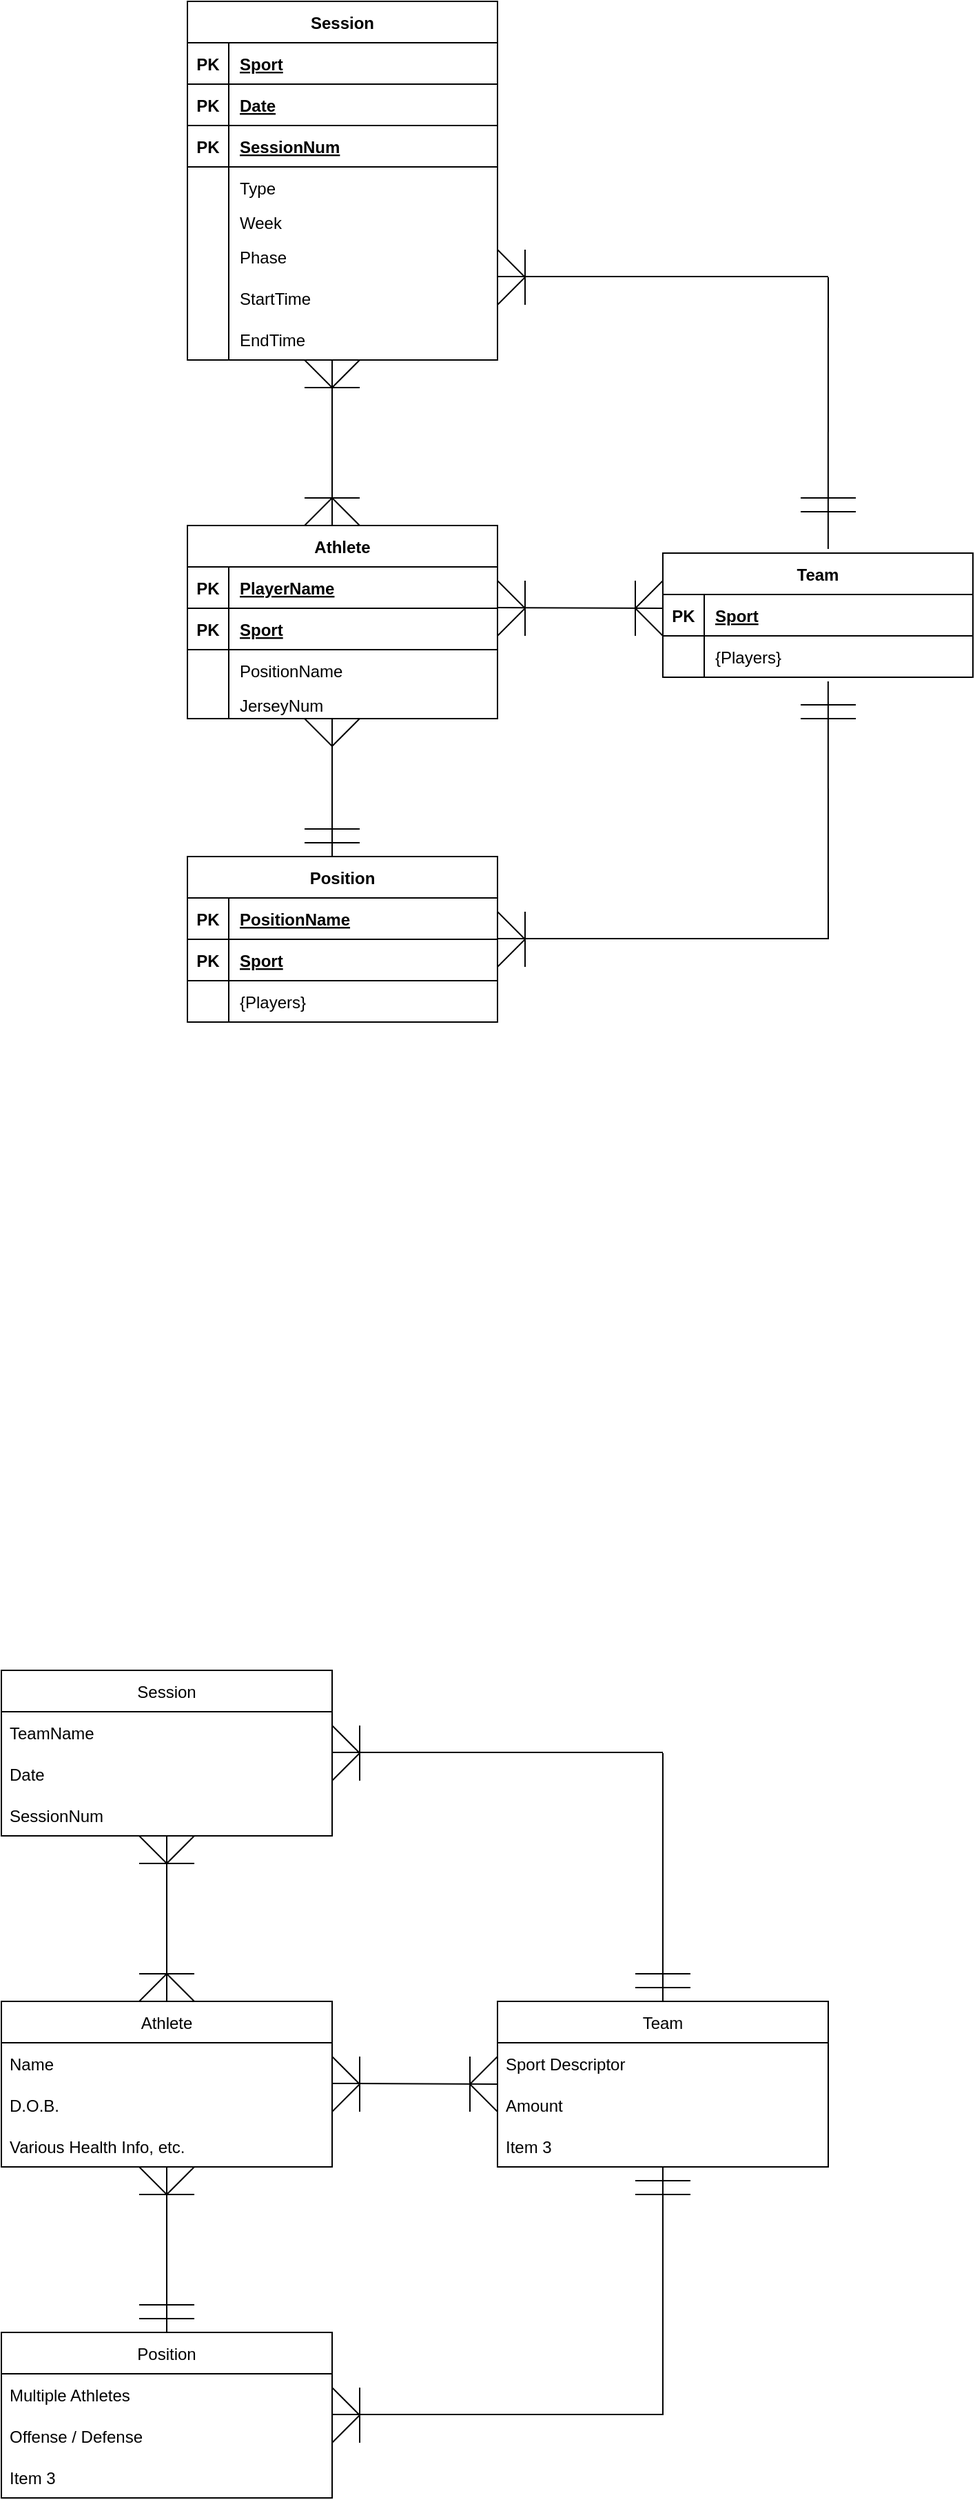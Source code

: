 <mxfile version="16.6.4" type="github">
  <diagram id="2G_ZlVTZFqsC-MPtRgQs" name="Page-1">
    <mxGraphModel dx="1426" dy="789" grid="1" gridSize="10" guides="1" tooltips="1" connect="1" arrows="1" fold="1" page="1" pageScale="1" pageWidth="1200" pageHeight="1920" math="0" shadow="0">
      <root>
        <mxCell id="0" />
        <mxCell id="1" parent="0" />
        <mxCell id="9C-KLF4G5MgkLwrqVfN--19" value="" style="endArrow=none;html=1;rounded=0;exitX=0.5;exitY=0;exitDx=0;exitDy=0;" parent="1" edge="1">
          <mxGeometry width="50" height="50" relative="1" as="geometry">
            <mxPoint x="540" y="700" as="sourcePoint" />
            <mxPoint x="540" y="600" as="targetPoint" />
          </mxGeometry>
        </mxCell>
        <mxCell id="9C-KLF4G5MgkLwrqVfN--20" value="" style="endArrow=none;html=1;rounded=0;exitX=0.5;exitY=0;exitDx=0;exitDy=0;" parent="1" edge="1">
          <mxGeometry width="50" height="50" relative="1" as="geometry">
            <mxPoint x="540" y="460" as="sourcePoint" />
            <mxPoint x="540" y="340" as="targetPoint" />
          </mxGeometry>
        </mxCell>
        <mxCell id="9C-KLF4G5MgkLwrqVfN--21" value="" style="endArrow=none;html=1;rounded=0;" parent="1" edge="1">
          <mxGeometry width="50" height="50" relative="1" as="geometry">
            <mxPoint x="540" y="360" as="sourcePoint" />
            <mxPoint x="520" y="340" as="targetPoint" />
          </mxGeometry>
        </mxCell>
        <mxCell id="9C-KLF4G5MgkLwrqVfN--23" value="" style="endArrow=none;html=1;rounded=0;" parent="1" edge="1">
          <mxGeometry width="50" height="50" relative="1" as="geometry">
            <mxPoint x="540" y="360" as="sourcePoint" />
            <mxPoint x="560" y="340" as="targetPoint" />
          </mxGeometry>
        </mxCell>
        <mxCell id="9C-KLF4G5MgkLwrqVfN--24" value="" style="endArrow=none;html=1;rounded=0;" parent="1" edge="1">
          <mxGeometry width="50" height="50" relative="1" as="geometry">
            <mxPoint x="520" y="360" as="sourcePoint" />
            <mxPoint x="560" y="360" as="targetPoint" />
          </mxGeometry>
        </mxCell>
        <mxCell id="9C-KLF4G5MgkLwrqVfN--25" value="" style="endArrow=none;html=1;rounded=0;" parent="1" edge="1">
          <mxGeometry width="50" height="50" relative="1" as="geometry">
            <mxPoint x="560" y="460" as="sourcePoint" />
            <mxPoint x="540" y="440" as="targetPoint" />
          </mxGeometry>
        </mxCell>
        <mxCell id="9C-KLF4G5MgkLwrqVfN--26" value="" style="endArrow=none;html=1;rounded=0;" parent="1" edge="1">
          <mxGeometry width="50" height="50" relative="1" as="geometry">
            <mxPoint x="520" y="460" as="sourcePoint" />
            <mxPoint x="540" y="440" as="targetPoint" />
          </mxGeometry>
        </mxCell>
        <mxCell id="9C-KLF4G5MgkLwrqVfN--28" value="" style="endArrow=none;html=1;rounded=0;" parent="1" edge="1">
          <mxGeometry width="50" height="50" relative="1" as="geometry">
            <mxPoint x="520" y="440" as="sourcePoint" />
            <mxPoint x="560" y="440" as="targetPoint" />
          </mxGeometry>
        </mxCell>
        <mxCell id="9C-KLF4G5MgkLwrqVfN--30" value="" style="endArrow=none;html=1;rounded=0;" parent="1" edge="1">
          <mxGeometry width="50" height="50" relative="1" as="geometry">
            <mxPoint x="540" y="620" as="sourcePoint" />
            <mxPoint x="520" y="600" as="targetPoint" />
          </mxGeometry>
        </mxCell>
        <mxCell id="9C-KLF4G5MgkLwrqVfN--31" value="" style="endArrow=none;html=1;rounded=0;" parent="1" edge="1">
          <mxGeometry width="50" height="50" relative="1" as="geometry">
            <mxPoint x="540" y="620" as="sourcePoint" />
            <mxPoint x="560" y="600" as="targetPoint" />
          </mxGeometry>
        </mxCell>
        <mxCell id="9C-KLF4G5MgkLwrqVfN--32" value="" style="endArrow=none;html=1;rounded=0;" parent="1" edge="1">
          <mxGeometry width="50" height="50" relative="1" as="geometry">
            <mxPoint x="520" y="600" as="sourcePoint" />
            <mxPoint x="560" y="600" as="targetPoint" />
          </mxGeometry>
        </mxCell>
        <mxCell id="9C-KLF4G5MgkLwrqVfN--33" value="" style="endArrow=none;html=1;rounded=0;" parent="1" edge="1">
          <mxGeometry width="50" height="50" relative="1" as="geometry">
            <mxPoint x="520" y="690" as="sourcePoint" />
            <mxPoint x="560" y="690" as="targetPoint" />
          </mxGeometry>
        </mxCell>
        <mxCell id="9C-KLF4G5MgkLwrqVfN--35" value="" style="endArrow=none;html=1;rounded=0;" parent="1" edge="1">
          <mxGeometry width="50" height="50" relative="1" as="geometry">
            <mxPoint x="520" y="680" as="sourcePoint" />
            <mxPoint x="560" y="680" as="targetPoint" />
          </mxGeometry>
        </mxCell>
        <mxCell id="9C-KLF4G5MgkLwrqVfN--36" value="" style="endArrow=none;html=1;rounded=0;" parent="1" edge="1">
          <mxGeometry width="50" height="50" relative="1" as="geometry">
            <mxPoint x="660" y="279.5" as="sourcePoint" />
            <mxPoint x="900" y="279.5" as="targetPoint" />
          </mxGeometry>
        </mxCell>
        <mxCell id="9C-KLF4G5MgkLwrqVfN--37" value="" style="endArrow=none;html=1;rounded=0;exitX=0.533;exitY=-0.033;exitDx=0;exitDy=0;exitPerimeter=0;" parent="1" source="BpTQHDMTqFceXVQkc46o-156" edge="1">
          <mxGeometry width="50" height="50" relative="1" as="geometry">
            <mxPoint x="900" y="460" as="sourcePoint" />
            <mxPoint x="900" y="280" as="targetPoint" />
          </mxGeometry>
        </mxCell>
        <mxCell id="9C-KLF4G5MgkLwrqVfN--38" value="" style="endArrow=none;html=1;rounded=0;" parent="1" edge="1">
          <mxGeometry width="50" height="50" relative="1" as="geometry">
            <mxPoint x="660" y="759.5" as="sourcePoint" />
            <mxPoint x="900" y="759.5" as="targetPoint" />
          </mxGeometry>
        </mxCell>
        <mxCell id="9C-KLF4G5MgkLwrqVfN--39" value="" style="endArrow=none;html=1;rounded=0;exitX=0.5;exitY=0;exitDx=0;exitDy=0;entryX=0.533;entryY=1.1;entryDx=0;entryDy=0;entryPerimeter=0;" parent="1" edge="1" target="BpTQHDMTqFceXVQkc46o-163">
          <mxGeometry width="50" height="50" relative="1" as="geometry">
            <mxPoint x="900" y="760" as="sourcePoint" />
            <mxPoint x="900" y="580" as="targetPoint" />
          </mxGeometry>
        </mxCell>
        <mxCell id="9C-KLF4G5MgkLwrqVfN--41" value="" style="endArrow=none;html=1;rounded=0;" parent="1" edge="1">
          <mxGeometry width="50" height="50" relative="1" as="geometry">
            <mxPoint x="660" y="300" as="sourcePoint" />
            <mxPoint x="680" y="280" as="targetPoint" />
          </mxGeometry>
        </mxCell>
        <mxCell id="9C-KLF4G5MgkLwrqVfN--42" value="" style="endArrow=none;html=1;rounded=0;" parent="1" edge="1">
          <mxGeometry width="50" height="50" relative="1" as="geometry">
            <mxPoint x="660" y="780" as="sourcePoint" />
            <mxPoint x="680" y="760" as="targetPoint" />
          </mxGeometry>
        </mxCell>
        <mxCell id="9C-KLF4G5MgkLwrqVfN--43" value="" style="endArrow=none;html=1;rounded=0;" parent="1" edge="1">
          <mxGeometry width="50" height="50" relative="1" as="geometry">
            <mxPoint x="680" y="280" as="sourcePoint" />
            <mxPoint x="660" y="260" as="targetPoint" />
          </mxGeometry>
        </mxCell>
        <mxCell id="9C-KLF4G5MgkLwrqVfN--44" value="" style="endArrow=none;html=1;rounded=0;" parent="1" edge="1">
          <mxGeometry width="50" height="50" relative="1" as="geometry">
            <mxPoint x="680" y="760" as="sourcePoint" />
            <mxPoint x="660" y="740" as="targetPoint" />
          </mxGeometry>
        </mxCell>
        <mxCell id="9C-KLF4G5MgkLwrqVfN--45" value="" style="endArrow=none;html=1;rounded=0;" parent="1" edge="1">
          <mxGeometry width="50" height="50" relative="1" as="geometry">
            <mxPoint x="680" y="260" as="sourcePoint" />
            <mxPoint x="680" y="300" as="targetPoint" />
          </mxGeometry>
        </mxCell>
        <mxCell id="9C-KLF4G5MgkLwrqVfN--46" value="" style="endArrow=none;html=1;rounded=0;" parent="1" edge="1">
          <mxGeometry width="50" height="50" relative="1" as="geometry">
            <mxPoint x="680" y="740" as="sourcePoint" />
            <mxPoint x="680" y="780" as="targetPoint" />
          </mxGeometry>
        </mxCell>
        <mxCell id="9C-KLF4G5MgkLwrqVfN--47" value="" style="endArrow=none;html=1;rounded=0;" parent="1" edge="1">
          <mxGeometry width="50" height="50" relative="1" as="geometry">
            <mxPoint x="880" y="590" as="sourcePoint" />
            <mxPoint x="920" y="590" as="targetPoint" />
          </mxGeometry>
        </mxCell>
        <mxCell id="9C-KLF4G5MgkLwrqVfN--48" value="" style="endArrow=none;html=1;rounded=0;" parent="1" edge="1">
          <mxGeometry width="50" height="50" relative="1" as="geometry">
            <mxPoint x="880" y="600" as="sourcePoint" />
            <mxPoint x="920" y="600" as="targetPoint" />
          </mxGeometry>
        </mxCell>
        <mxCell id="9C-KLF4G5MgkLwrqVfN--49" value="" style="endArrow=none;html=1;rounded=0;" parent="1" edge="1">
          <mxGeometry width="50" height="50" relative="1" as="geometry">
            <mxPoint x="880" y="450" as="sourcePoint" />
            <mxPoint x="920" y="450" as="targetPoint" />
          </mxGeometry>
        </mxCell>
        <mxCell id="9C-KLF4G5MgkLwrqVfN--50" value="" style="endArrow=none;html=1;rounded=0;" parent="1" edge="1">
          <mxGeometry width="50" height="50" relative="1" as="geometry">
            <mxPoint x="880" y="440" as="sourcePoint" />
            <mxPoint x="920" y="440" as="targetPoint" />
          </mxGeometry>
        </mxCell>
        <mxCell id="9C-KLF4G5MgkLwrqVfN--52" value="" style="endArrow=none;html=1;rounded=0;" parent="1" edge="1">
          <mxGeometry width="50" height="50" relative="1" as="geometry">
            <mxPoint x="660" y="519.5" as="sourcePoint" />
            <mxPoint x="780" y="520" as="targetPoint" />
          </mxGeometry>
        </mxCell>
        <mxCell id="9C-KLF4G5MgkLwrqVfN--53" value="" style="endArrow=none;html=1;rounded=0;" parent="1" edge="1">
          <mxGeometry width="50" height="50" relative="1" as="geometry">
            <mxPoint x="680" y="520" as="sourcePoint" />
            <mxPoint x="660" y="500" as="targetPoint" />
          </mxGeometry>
        </mxCell>
        <mxCell id="9C-KLF4G5MgkLwrqVfN--54" value="" style="endArrow=none;html=1;rounded=0;" parent="1" edge="1">
          <mxGeometry width="50" height="50" relative="1" as="geometry">
            <mxPoint x="660" y="540" as="sourcePoint" />
            <mxPoint x="680" y="520" as="targetPoint" />
          </mxGeometry>
        </mxCell>
        <mxCell id="9C-KLF4G5MgkLwrqVfN--55" value="" style="endArrow=none;html=1;rounded=0;" parent="1" edge="1">
          <mxGeometry width="50" height="50" relative="1" as="geometry">
            <mxPoint x="680" y="500" as="sourcePoint" />
            <mxPoint x="680" y="540" as="targetPoint" />
          </mxGeometry>
        </mxCell>
        <mxCell id="9C-KLF4G5MgkLwrqVfN--56" value="" style="endArrow=none;html=1;rounded=0;" parent="1" edge="1">
          <mxGeometry width="50" height="50" relative="1" as="geometry">
            <mxPoint x="760" y="500" as="sourcePoint" />
            <mxPoint x="760" y="540" as="targetPoint" />
          </mxGeometry>
        </mxCell>
        <mxCell id="9C-KLF4G5MgkLwrqVfN--57" value="" style="endArrow=none;html=1;rounded=0;" parent="1" edge="1">
          <mxGeometry width="50" height="50" relative="1" as="geometry">
            <mxPoint x="760" y="520" as="sourcePoint" />
            <mxPoint x="780" y="500" as="targetPoint" />
          </mxGeometry>
        </mxCell>
        <mxCell id="9C-KLF4G5MgkLwrqVfN--58" value="" style="endArrow=none;html=1;rounded=0;" parent="1" edge="1">
          <mxGeometry width="50" height="50" relative="1" as="geometry">
            <mxPoint x="780" y="540" as="sourcePoint" />
            <mxPoint x="760" y="520" as="targetPoint" />
          </mxGeometry>
        </mxCell>
        <mxCell id="BpTQHDMTqFceXVQkc46o-43" value="Session" style="shape=table;startSize=30;container=1;collapsible=1;childLayout=tableLayout;fixedRows=1;rowLines=0;fontStyle=1;align=center;resizeLast=1;" vertex="1" parent="1">
          <mxGeometry x="435" y="80" width="225" height="260" as="geometry" />
        </mxCell>
        <mxCell id="BpTQHDMTqFceXVQkc46o-44" value="" style="shape=tableRow;horizontal=0;startSize=0;swimlaneHead=0;swimlaneBody=0;fillColor=none;collapsible=0;dropTarget=0;points=[[0,0.5],[1,0.5]];portConstraint=eastwest;top=0;left=0;right=0;bottom=1;" vertex="1" parent="BpTQHDMTqFceXVQkc46o-43">
          <mxGeometry y="30" width="225" height="30" as="geometry" />
        </mxCell>
        <mxCell id="BpTQHDMTqFceXVQkc46o-45" value="PK" style="shape=partialRectangle;connectable=0;fillColor=none;top=0;left=0;bottom=0;right=0;fontStyle=1;overflow=hidden;" vertex="1" parent="BpTQHDMTqFceXVQkc46o-44">
          <mxGeometry width="30" height="30" as="geometry">
            <mxRectangle width="30" height="30" as="alternateBounds" />
          </mxGeometry>
        </mxCell>
        <mxCell id="BpTQHDMTqFceXVQkc46o-46" value="Sport" style="shape=partialRectangle;connectable=0;fillColor=none;top=0;left=0;bottom=0;right=0;align=left;spacingLeft=6;fontStyle=5;overflow=hidden;" vertex="1" parent="BpTQHDMTqFceXVQkc46o-44">
          <mxGeometry x="30" width="195" height="30" as="geometry">
            <mxRectangle width="195" height="30" as="alternateBounds" />
          </mxGeometry>
        </mxCell>
        <mxCell id="BpTQHDMTqFceXVQkc46o-56" value="" style="shape=tableRow;horizontal=0;startSize=0;swimlaneHead=0;swimlaneBody=0;fillColor=none;collapsible=0;dropTarget=0;points=[[0,0.5],[1,0.5]];portConstraint=eastwest;top=0;left=0;right=0;bottom=1;" vertex="1" parent="BpTQHDMTqFceXVQkc46o-43">
          <mxGeometry y="60" width="225" height="30" as="geometry" />
        </mxCell>
        <mxCell id="BpTQHDMTqFceXVQkc46o-57" value="PK" style="shape=partialRectangle;connectable=0;fillColor=none;top=0;left=0;bottom=0;right=0;fontStyle=1;overflow=hidden;" vertex="1" parent="BpTQHDMTqFceXVQkc46o-56">
          <mxGeometry width="30" height="30" as="geometry">
            <mxRectangle width="30" height="30" as="alternateBounds" />
          </mxGeometry>
        </mxCell>
        <mxCell id="BpTQHDMTqFceXVQkc46o-58" value="Date" style="shape=partialRectangle;connectable=0;fillColor=none;top=0;left=0;bottom=0;right=0;align=left;spacingLeft=6;fontStyle=5;overflow=hidden;" vertex="1" parent="BpTQHDMTqFceXVQkc46o-56">
          <mxGeometry x="30" width="195" height="30" as="geometry">
            <mxRectangle width="195" height="30" as="alternateBounds" />
          </mxGeometry>
        </mxCell>
        <mxCell id="BpTQHDMTqFceXVQkc46o-59" value="" style="shape=tableRow;horizontal=0;startSize=0;swimlaneHead=0;swimlaneBody=0;fillColor=none;collapsible=0;dropTarget=0;points=[[0,0.5],[1,0.5]];portConstraint=eastwest;top=0;left=0;right=0;bottom=1;" vertex="1" parent="BpTQHDMTqFceXVQkc46o-43">
          <mxGeometry y="90" width="225" height="30" as="geometry" />
        </mxCell>
        <mxCell id="BpTQHDMTqFceXVQkc46o-60" value="PK" style="shape=partialRectangle;connectable=0;fillColor=none;top=0;left=0;bottom=0;right=0;fontStyle=1;overflow=hidden;" vertex="1" parent="BpTQHDMTqFceXVQkc46o-59">
          <mxGeometry width="30" height="30" as="geometry">
            <mxRectangle width="30" height="30" as="alternateBounds" />
          </mxGeometry>
        </mxCell>
        <mxCell id="BpTQHDMTqFceXVQkc46o-61" value="SessionNum" style="shape=partialRectangle;connectable=0;fillColor=none;top=0;left=0;bottom=0;right=0;align=left;spacingLeft=6;fontStyle=5;overflow=hidden;" vertex="1" parent="BpTQHDMTqFceXVQkc46o-59">
          <mxGeometry x="30" width="195" height="30" as="geometry">
            <mxRectangle width="195" height="30" as="alternateBounds" />
          </mxGeometry>
        </mxCell>
        <mxCell id="BpTQHDMTqFceXVQkc46o-50" value="" style="shape=tableRow;horizontal=0;startSize=0;swimlaneHead=0;swimlaneBody=0;fillColor=none;collapsible=0;dropTarget=0;points=[[0,0.5],[1,0.5]];portConstraint=eastwest;top=0;left=0;right=0;bottom=0;" vertex="1" parent="BpTQHDMTqFceXVQkc46o-43">
          <mxGeometry y="120" width="225" height="30" as="geometry" />
        </mxCell>
        <mxCell id="BpTQHDMTqFceXVQkc46o-51" value="" style="shape=partialRectangle;connectable=0;fillColor=none;top=0;left=0;bottom=0;right=0;editable=1;overflow=hidden;" vertex="1" parent="BpTQHDMTqFceXVQkc46o-50">
          <mxGeometry width="30" height="30" as="geometry">
            <mxRectangle width="30" height="30" as="alternateBounds" />
          </mxGeometry>
        </mxCell>
        <mxCell id="BpTQHDMTqFceXVQkc46o-52" value="Type" style="shape=partialRectangle;connectable=0;fillColor=none;top=0;left=0;bottom=0;right=0;align=left;spacingLeft=6;overflow=hidden;" vertex="1" parent="BpTQHDMTqFceXVQkc46o-50">
          <mxGeometry x="30" width="195" height="30" as="geometry">
            <mxRectangle width="195" height="30" as="alternateBounds" />
          </mxGeometry>
        </mxCell>
        <mxCell id="BpTQHDMTqFceXVQkc46o-53" value="" style="shape=tableRow;horizontal=0;startSize=0;swimlaneHead=0;swimlaneBody=0;fillColor=none;collapsible=0;dropTarget=0;points=[[0,0.5],[1,0.5]];portConstraint=eastwest;top=0;left=0;right=0;bottom=0;" vertex="1" parent="BpTQHDMTqFceXVQkc46o-43">
          <mxGeometry y="150" width="225" height="20" as="geometry" />
        </mxCell>
        <mxCell id="BpTQHDMTqFceXVQkc46o-54" value="" style="shape=partialRectangle;connectable=0;fillColor=none;top=0;left=0;bottom=0;right=0;editable=1;overflow=hidden;" vertex="1" parent="BpTQHDMTqFceXVQkc46o-53">
          <mxGeometry width="30" height="20" as="geometry">
            <mxRectangle width="30" height="20" as="alternateBounds" />
          </mxGeometry>
        </mxCell>
        <mxCell id="BpTQHDMTqFceXVQkc46o-55" value="Week" style="shape=partialRectangle;connectable=0;fillColor=none;top=0;left=0;bottom=0;right=0;align=left;spacingLeft=6;overflow=hidden;" vertex="1" parent="BpTQHDMTqFceXVQkc46o-53">
          <mxGeometry x="30" width="195" height="20" as="geometry">
            <mxRectangle width="195" height="20" as="alternateBounds" />
          </mxGeometry>
        </mxCell>
        <mxCell id="BpTQHDMTqFceXVQkc46o-47" value="" style="shape=tableRow;horizontal=0;startSize=0;swimlaneHead=0;swimlaneBody=0;fillColor=none;collapsible=0;dropTarget=0;points=[[0,0.5],[1,0.5]];portConstraint=eastwest;top=0;left=0;right=0;bottom=0;" vertex="1" parent="BpTQHDMTqFceXVQkc46o-43">
          <mxGeometry y="170" width="225" height="30" as="geometry" />
        </mxCell>
        <mxCell id="BpTQHDMTqFceXVQkc46o-48" value="" style="shape=partialRectangle;connectable=0;fillColor=none;top=0;left=0;bottom=0;right=0;editable=1;overflow=hidden;" vertex="1" parent="BpTQHDMTqFceXVQkc46o-47">
          <mxGeometry width="30" height="30" as="geometry">
            <mxRectangle width="30" height="30" as="alternateBounds" />
          </mxGeometry>
        </mxCell>
        <mxCell id="BpTQHDMTqFceXVQkc46o-49" value="Phase" style="shape=partialRectangle;connectable=0;fillColor=none;top=0;left=0;bottom=0;right=0;align=left;spacingLeft=6;overflow=hidden;" vertex="1" parent="BpTQHDMTqFceXVQkc46o-47">
          <mxGeometry x="30" width="195" height="30" as="geometry">
            <mxRectangle width="195" height="30" as="alternateBounds" />
          </mxGeometry>
        </mxCell>
        <mxCell id="BpTQHDMTqFceXVQkc46o-62" value="" style="shape=tableRow;horizontal=0;startSize=0;swimlaneHead=0;swimlaneBody=0;fillColor=none;collapsible=0;dropTarget=0;points=[[0,0.5],[1,0.5]];portConstraint=eastwest;top=0;left=0;right=0;bottom=0;" vertex="1" parent="BpTQHDMTqFceXVQkc46o-43">
          <mxGeometry y="200" width="225" height="30" as="geometry" />
        </mxCell>
        <mxCell id="BpTQHDMTqFceXVQkc46o-63" value="" style="shape=partialRectangle;connectable=0;fillColor=none;top=0;left=0;bottom=0;right=0;editable=1;overflow=hidden;" vertex="1" parent="BpTQHDMTqFceXVQkc46o-62">
          <mxGeometry width="30" height="30" as="geometry">
            <mxRectangle width="30" height="30" as="alternateBounds" />
          </mxGeometry>
        </mxCell>
        <mxCell id="BpTQHDMTqFceXVQkc46o-64" value="StartTime" style="shape=partialRectangle;connectable=0;fillColor=none;top=0;left=0;bottom=0;right=0;align=left;spacingLeft=6;overflow=hidden;" vertex="1" parent="BpTQHDMTqFceXVQkc46o-62">
          <mxGeometry x="30" width="195" height="30" as="geometry">
            <mxRectangle width="195" height="30" as="alternateBounds" />
          </mxGeometry>
        </mxCell>
        <mxCell id="BpTQHDMTqFceXVQkc46o-65" value="" style="shape=tableRow;horizontal=0;startSize=0;swimlaneHead=0;swimlaneBody=0;fillColor=none;collapsible=0;dropTarget=0;points=[[0,0.5],[1,0.5]];portConstraint=eastwest;top=0;left=0;right=0;bottom=0;" vertex="1" parent="BpTQHDMTqFceXVQkc46o-43">
          <mxGeometry y="230" width="225" height="30" as="geometry" />
        </mxCell>
        <mxCell id="BpTQHDMTqFceXVQkc46o-66" value="" style="shape=partialRectangle;connectable=0;fillColor=none;top=0;left=0;bottom=0;right=0;editable=1;overflow=hidden;" vertex="1" parent="BpTQHDMTqFceXVQkc46o-65">
          <mxGeometry width="30" height="30" as="geometry">
            <mxRectangle width="30" height="30" as="alternateBounds" />
          </mxGeometry>
        </mxCell>
        <mxCell id="BpTQHDMTqFceXVQkc46o-67" value="EndTime" style="shape=partialRectangle;connectable=0;fillColor=none;top=0;left=0;bottom=0;right=0;align=left;spacingLeft=6;overflow=hidden;" vertex="1" parent="BpTQHDMTqFceXVQkc46o-65">
          <mxGeometry x="30" width="195" height="30" as="geometry">
            <mxRectangle width="195" height="30" as="alternateBounds" />
          </mxGeometry>
        </mxCell>
        <object label="Session" Type="" id="BpTQHDMTqFceXVQkc46o-68">
          <mxCell style="swimlane;fontStyle=0;childLayout=stackLayout;horizontal=1;startSize=30;horizontalStack=0;resizeParent=1;resizeParentMax=0;resizeLast=0;collapsible=1;marginBottom=0;" vertex="1" parent="1">
            <mxGeometry x="300" y="1290" width="240" height="120" as="geometry">
              <mxRectangle x="590" y="110" width="80" height="30" as="alternateBounds" />
            </mxGeometry>
          </mxCell>
        </object>
        <mxCell id="BpTQHDMTqFceXVQkc46o-69" value="TeamName" style="text;strokeColor=none;fillColor=none;align=left;verticalAlign=middle;spacingLeft=4;spacingRight=4;overflow=hidden;points=[[0,0.5],[1,0.5]];portConstraint=eastwest;rotatable=0;" vertex="1" parent="BpTQHDMTqFceXVQkc46o-68">
          <mxGeometry y="30" width="240" height="30" as="geometry" />
        </mxCell>
        <mxCell id="BpTQHDMTqFceXVQkc46o-70" value="Date" style="text;strokeColor=none;fillColor=none;align=left;verticalAlign=middle;spacingLeft=4;spacingRight=4;overflow=hidden;points=[[0,0.5],[1,0.5]];portConstraint=eastwest;rotatable=0;" vertex="1" parent="BpTQHDMTqFceXVQkc46o-68">
          <mxGeometry y="60" width="240" height="30" as="geometry" />
        </mxCell>
        <mxCell id="BpTQHDMTqFceXVQkc46o-71" value="SessionNum" style="text;strokeColor=none;fillColor=none;align=left;verticalAlign=middle;spacingLeft=4;spacingRight=4;overflow=hidden;points=[[0,0.5],[1,0.5]];portConstraint=eastwest;rotatable=0;" vertex="1" parent="BpTQHDMTqFceXVQkc46o-68">
          <mxGeometry y="90" width="240" height="30" as="geometry" />
        </mxCell>
        <mxCell id="BpTQHDMTqFceXVQkc46o-72" value="Athlete" style="swimlane;fontStyle=0;childLayout=stackLayout;horizontal=1;startSize=30;horizontalStack=0;resizeParent=1;resizeParentMax=0;resizeLast=0;collapsible=1;marginBottom=0;" vertex="1" parent="1">
          <mxGeometry x="300" y="1530" width="240" height="120" as="geometry" />
        </mxCell>
        <mxCell id="BpTQHDMTqFceXVQkc46o-73" value="Name" style="text;strokeColor=none;fillColor=none;align=left;verticalAlign=middle;spacingLeft=4;spacingRight=4;overflow=hidden;points=[[0,0.5],[1,0.5]];portConstraint=eastwest;rotatable=0;" vertex="1" parent="BpTQHDMTqFceXVQkc46o-72">
          <mxGeometry y="30" width="240" height="30" as="geometry" />
        </mxCell>
        <mxCell id="BpTQHDMTqFceXVQkc46o-74" value="D.O.B." style="text;strokeColor=none;fillColor=none;align=left;verticalAlign=middle;spacingLeft=4;spacingRight=4;overflow=hidden;points=[[0,0.5],[1,0.5]];portConstraint=eastwest;rotatable=0;" vertex="1" parent="BpTQHDMTqFceXVQkc46o-72">
          <mxGeometry y="60" width="240" height="30" as="geometry" />
        </mxCell>
        <mxCell id="BpTQHDMTqFceXVQkc46o-75" value="Various Health Info, etc." style="text;strokeColor=none;fillColor=none;align=left;verticalAlign=middle;spacingLeft=4;spacingRight=4;overflow=hidden;points=[[0,0.5],[1,0.5]];portConstraint=eastwest;rotatable=0;" vertex="1" parent="BpTQHDMTqFceXVQkc46o-72">
          <mxGeometry y="90" width="240" height="30" as="geometry" />
        </mxCell>
        <mxCell id="BpTQHDMTqFceXVQkc46o-76" value="Position" style="swimlane;fontStyle=0;childLayout=stackLayout;horizontal=1;startSize=30;horizontalStack=0;resizeParent=1;resizeParentMax=0;resizeLast=0;collapsible=1;marginBottom=0;" vertex="1" parent="1">
          <mxGeometry x="300" y="1770" width="240" height="120" as="geometry" />
        </mxCell>
        <mxCell id="BpTQHDMTqFceXVQkc46o-77" value="Multiple Athletes" style="text;strokeColor=none;fillColor=none;align=left;verticalAlign=middle;spacingLeft=4;spacingRight=4;overflow=hidden;points=[[0,0.5],[1,0.5]];portConstraint=eastwest;rotatable=0;" vertex="1" parent="BpTQHDMTqFceXVQkc46o-76">
          <mxGeometry y="30" width="240" height="30" as="geometry" />
        </mxCell>
        <mxCell id="BpTQHDMTqFceXVQkc46o-78" value="Offense / Defense" style="text;strokeColor=none;fillColor=none;align=left;verticalAlign=middle;spacingLeft=4;spacingRight=4;overflow=hidden;points=[[0,0.5],[1,0.5]];portConstraint=eastwest;rotatable=0;" vertex="1" parent="BpTQHDMTqFceXVQkc46o-76">
          <mxGeometry y="60" width="240" height="30" as="geometry" />
        </mxCell>
        <mxCell id="BpTQHDMTqFceXVQkc46o-79" value="Item 3" style="text;strokeColor=none;fillColor=none;align=left;verticalAlign=middle;spacingLeft=4;spacingRight=4;overflow=hidden;points=[[0,0.5],[1,0.5]];portConstraint=eastwest;rotatable=0;" vertex="1" parent="BpTQHDMTqFceXVQkc46o-76">
          <mxGeometry y="90" width="240" height="30" as="geometry" />
        </mxCell>
        <mxCell id="BpTQHDMTqFceXVQkc46o-80" value="Team" style="swimlane;fontStyle=0;childLayout=stackLayout;horizontal=1;startSize=30;horizontalStack=0;resizeParent=1;resizeParentMax=0;resizeLast=0;collapsible=1;marginBottom=0;" vertex="1" parent="1">
          <mxGeometry x="660" y="1530" width="240" height="120" as="geometry" />
        </mxCell>
        <mxCell id="BpTQHDMTqFceXVQkc46o-81" value="Sport Descriptor" style="text;strokeColor=none;fillColor=none;align=left;verticalAlign=middle;spacingLeft=4;spacingRight=4;overflow=hidden;points=[[0,0.5],[1,0.5]];portConstraint=eastwest;rotatable=0;" vertex="1" parent="BpTQHDMTqFceXVQkc46o-80">
          <mxGeometry y="30" width="240" height="30" as="geometry" />
        </mxCell>
        <mxCell id="BpTQHDMTqFceXVQkc46o-82" value="Amount" style="text;strokeColor=none;fillColor=none;align=left;verticalAlign=middle;spacingLeft=4;spacingRight=4;overflow=hidden;points=[[0,0.5],[1,0.5]];portConstraint=eastwest;rotatable=0;" vertex="1" parent="BpTQHDMTqFceXVQkc46o-80">
          <mxGeometry y="60" width="240" height="30" as="geometry" />
        </mxCell>
        <mxCell id="BpTQHDMTqFceXVQkc46o-83" value="Item 3" style="text;strokeColor=none;fillColor=none;align=left;verticalAlign=middle;spacingLeft=4;spacingRight=4;overflow=hidden;points=[[0,0.5],[1,0.5]];portConstraint=eastwest;rotatable=0;" vertex="1" parent="BpTQHDMTqFceXVQkc46o-80">
          <mxGeometry y="90" width="240" height="30" as="geometry" />
        </mxCell>
        <mxCell id="BpTQHDMTqFceXVQkc46o-84" value="" style="endArrow=none;html=1;rounded=0;exitX=0.5;exitY=0;exitDx=0;exitDy=0;" edge="1" source="BpTQHDMTqFceXVQkc46o-76" parent="1">
          <mxGeometry width="50" height="50" relative="1" as="geometry">
            <mxPoint x="420" y="1760" as="sourcePoint" />
            <mxPoint x="420" y="1650" as="targetPoint" />
          </mxGeometry>
        </mxCell>
        <mxCell id="BpTQHDMTqFceXVQkc46o-85" value="" style="endArrow=none;html=1;rounded=0;exitX=0.5;exitY=0;exitDx=0;exitDy=0;" edge="1" source="BpTQHDMTqFceXVQkc46o-72" parent="1">
          <mxGeometry width="50" height="50" relative="1" as="geometry">
            <mxPoint x="370" y="1460" as="sourcePoint" />
            <mxPoint x="420" y="1410" as="targetPoint" />
          </mxGeometry>
        </mxCell>
        <mxCell id="BpTQHDMTqFceXVQkc46o-86" value="" style="endArrow=none;html=1;rounded=0;" edge="1" parent="1">
          <mxGeometry width="50" height="50" relative="1" as="geometry">
            <mxPoint x="420" y="1430" as="sourcePoint" />
            <mxPoint x="400" y="1410" as="targetPoint" />
          </mxGeometry>
        </mxCell>
        <mxCell id="BpTQHDMTqFceXVQkc46o-87" value="" style="endArrow=none;html=1;rounded=0;" edge="1" parent="1">
          <mxGeometry width="50" height="50" relative="1" as="geometry">
            <mxPoint x="420" y="1430" as="sourcePoint" />
            <mxPoint x="440" y="1410" as="targetPoint" />
          </mxGeometry>
        </mxCell>
        <mxCell id="BpTQHDMTqFceXVQkc46o-88" value="" style="endArrow=none;html=1;rounded=0;" edge="1" parent="1">
          <mxGeometry width="50" height="50" relative="1" as="geometry">
            <mxPoint x="400" y="1430" as="sourcePoint" />
            <mxPoint x="440" y="1430" as="targetPoint" />
          </mxGeometry>
        </mxCell>
        <mxCell id="BpTQHDMTqFceXVQkc46o-89" value="" style="endArrow=none;html=1;rounded=0;" edge="1" parent="1">
          <mxGeometry width="50" height="50" relative="1" as="geometry">
            <mxPoint x="440" y="1530" as="sourcePoint" />
            <mxPoint x="420" y="1510" as="targetPoint" />
          </mxGeometry>
        </mxCell>
        <mxCell id="BpTQHDMTqFceXVQkc46o-90" value="" style="endArrow=none;html=1;rounded=0;" edge="1" parent="1">
          <mxGeometry width="50" height="50" relative="1" as="geometry">
            <mxPoint x="400" y="1530" as="sourcePoint" />
            <mxPoint x="420" y="1510" as="targetPoint" />
          </mxGeometry>
        </mxCell>
        <mxCell id="BpTQHDMTqFceXVQkc46o-91" value="" style="endArrow=none;html=1;rounded=0;" edge="1" parent="1">
          <mxGeometry width="50" height="50" relative="1" as="geometry">
            <mxPoint x="400" y="1510" as="sourcePoint" />
            <mxPoint x="440" y="1510" as="targetPoint" />
          </mxGeometry>
        </mxCell>
        <mxCell id="BpTQHDMTqFceXVQkc46o-92" value="" style="endArrow=none;html=1;rounded=0;" edge="1" parent="1">
          <mxGeometry width="50" height="50" relative="1" as="geometry">
            <mxPoint x="420" y="1670" as="sourcePoint" />
            <mxPoint x="400" y="1650" as="targetPoint" />
          </mxGeometry>
        </mxCell>
        <mxCell id="BpTQHDMTqFceXVQkc46o-93" value="" style="endArrow=none;html=1;rounded=0;" edge="1" parent="1">
          <mxGeometry width="50" height="50" relative="1" as="geometry">
            <mxPoint x="420" y="1670" as="sourcePoint" />
            <mxPoint x="440" y="1650" as="targetPoint" />
          </mxGeometry>
        </mxCell>
        <mxCell id="BpTQHDMTqFceXVQkc46o-94" value="" style="endArrow=none;html=1;rounded=0;" edge="1" parent="1">
          <mxGeometry width="50" height="50" relative="1" as="geometry">
            <mxPoint x="400" y="1670" as="sourcePoint" />
            <mxPoint x="440" y="1670" as="targetPoint" />
          </mxGeometry>
        </mxCell>
        <mxCell id="BpTQHDMTqFceXVQkc46o-95" value="" style="endArrow=none;html=1;rounded=0;" edge="1" parent="1">
          <mxGeometry width="50" height="50" relative="1" as="geometry">
            <mxPoint x="400" y="1760" as="sourcePoint" />
            <mxPoint x="440" y="1760" as="targetPoint" />
          </mxGeometry>
        </mxCell>
        <mxCell id="BpTQHDMTqFceXVQkc46o-96" value="" style="endArrow=none;html=1;rounded=0;" edge="1" parent="1">
          <mxGeometry width="50" height="50" relative="1" as="geometry">
            <mxPoint x="400" y="1750" as="sourcePoint" />
            <mxPoint x="440" y="1750" as="targetPoint" />
          </mxGeometry>
        </mxCell>
        <mxCell id="BpTQHDMTqFceXVQkc46o-97" value="" style="endArrow=none;html=1;rounded=0;" edge="1" parent="1">
          <mxGeometry width="50" height="50" relative="1" as="geometry">
            <mxPoint x="540" y="1349.5" as="sourcePoint" />
            <mxPoint x="780.0" y="1349.5" as="targetPoint" />
          </mxGeometry>
        </mxCell>
        <mxCell id="BpTQHDMTqFceXVQkc46o-98" value="" style="endArrow=none;html=1;rounded=0;exitX=0.5;exitY=0;exitDx=0;exitDy=0;" edge="1" source="BpTQHDMTqFceXVQkc46o-80" parent="1">
          <mxGeometry width="50" height="50" relative="1" as="geometry">
            <mxPoint x="730" y="1410" as="sourcePoint" />
            <mxPoint x="780.0" y="1350" as="targetPoint" />
          </mxGeometry>
        </mxCell>
        <mxCell id="BpTQHDMTqFceXVQkc46o-99" value="" style="endArrow=none;html=1;rounded=0;" edge="1" parent="1">
          <mxGeometry width="50" height="50" relative="1" as="geometry">
            <mxPoint x="540" y="1829.5" as="sourcePoint" />
            <mxPoint x="780.0" y="1829.5" as="targetPoint" />
          </mxGeometry>
        </mxCell>
        <mxCell id="BpTQHDMTqFceXVQkc46o-100" value="" style="endArrow=none;html=1;rounded=0;exitX=0.5;exitY=0;exitDx=0;exitDy=0;" edge="1" parent="1">
          <mxGeometry width="50" height="50" relative="1" as="geometry">
            <mxPoint x="780.0" y="1830" as="sourcePoint" />
            <mxPoint x="780.0" y="1650" as="targetPoint" />
          </mxGeometry>
        </mxCell>
        <mxCell id="BpTQHDMTqFceXVQkc46o-101" value="" style="endArrow=none;html=1;rounded=0;" edge="1" parent="1">
          <mxGeometry width="50" height="50" relative="1" as="geometry">
            <mxPoint x="540" y="1370" as="sourcePoint" />
            <mxPoint x="560" y="1350" as="targetPoint" />
          </mxGeometry>
        </mxCell>
        <mxCell id="BpTQHDMTqFceXVQkc46o-102" value="" style="endArrow=none;html=1;rounded=0;" edge="1" parent="1">
          <mxGeometry width="50" height="50" relative="1" as="geometry">
            <mxPoint x="540" y="1850" as="sourcePoint" />
            <mxPoint x="560" y="1830" as="targetPoint" />
          </mxGeometry>
        </mxCell>
        <mxCell id="BpTQHDMTqFceXVQkc46o-103" value="" style="endArrow=none;html=1;rounded=0;" edge="1" parent="1">
          <mxGeometry width="50" height="50" relative="1" as="geometry">
            <mxPoint x="560" y="1350" as="sourcePoint" />
            <mxPoint x="540" y="1330" as="targetPoint" />
          </mxGeometry>
        </mxCell>
        <mxCell id="BpTQHDMTqFceXVQkc46o-104" value="" style="endArrow=none;html=1;rounded=0;" edge="1" parent="1">
          <mxGeometry width="50" height="50" relative="1" as="geometry">
            <mxPoint x="560" y="1830" as="sourcePoint" />
            <mxPoint x="540" y="1810" as="targetPoint" />
          </mxGeometry>
        </mxCell>
        <mxCell id="BpTQHDMTqFceXVQkc46o-105" value="" style="endArrow=none;html=1;rounded=0;" edge="1" parent="1">
          <mxGeometry width="50" height="50" relative="1" as="geometry">
            <mxPoint x="560" y="1330" as="sourcePoint" />
            <mxPoint x="560" y="1370" as="targetPoint" />
          </mxGeometry>
        </mxCell>
        <mxCell id="BpTQHDMTqFceXVQkc46o-106" value="" style="endArrow=none;html=1;rounded=0;" edge="1" parent="1">
          <mxGeometry width="50" height="50" relative="1" as="geometry">
            <mxPoint x="560" y="1810" as="sourcePoint" />
            <mxPoint x="560" y="1850" as="targetPoint" />
          </mxGeometry>
        </mxCell>
        <mxCell id="BpTQHDMTqFceXVQkc46o-107" value="" style="endArrow=none;html=1;rounded=0;" edge="1" parent="1">
          <mxGeometry width="50" height="50" relative="1" as="geometry">
            <mxPoint x="760.0" y="1660" as="sourcePoint" />
            <mxPoint x="800.0" y="1660" as="targetPoint" />
          </mxGeometry>
        </mxCell>
        <mxCell id="BpTQHDMTqFceXVQkc46o-108" value="" style="endArrow=none;html=1;rounded=0;" edge="1" parent="1">
          <mxGeometry width="50" height="50" relative="1" as="geometry">
            <mxPoint x="760.0" y="1670" as="sourcePoint" />
            <mxPoint x="800.0" y="1670" as="targetPoint" />
          </mxGeometry>
        </mxCell>
        <mxCell id="BpTQHDMTqFceXVQkc46o-109" value="" style="endArrow=none;html=1;rounded=0;" edge="1" parent="1">
          <mxGeometry width="50" height="50" relative="1" as="geometry">
            <mxPoint x="760.0" y="1520" as="sourcePoint" />
            <mxPoint x="800.0" y="1520" as="targetPoint" />
          </mxGeometry>
        </mxCell>
        <mxCell id="BpTQHDMTqFceXVQkc46o-110" value="" style="endArrow=none;html=1;rounded=0;" edge="1" parent="1">
          <mxGeometry width="50" height="50" relative="1" as="geometry">
            <mxPoint x="760.0" y="1510" as="sourcePoint" />
            <mxPoint x="800.0" y="1510" as="targetPoint" />
          </mxGeometry>
        </mxCell>
        <mxCell id="BpTQHDMTqFceXVQkc46o-111" value="" style="endArrow=none;html=1;rounded=0;" edge="1" parent="1">
          <mxGeometry width="50" height="50" relative="1" as="geometry">
            <mxPoint x="540" y="1589.5" as="sourcePoint" />
            <mxPoint x="660.0" y="1590" as="targetPoint" />
          </mxGeometry>
        </mxCell>
        <mxCell id="BpTQHDMTqFceXVQkc46o-112" value="" style="endArrow=none;html=1;rounded=0;" edge="1" parent="1">
          <mxGeometry width="50" height="50" relative="1" as="geometry">
            <mxPoint x="560" y="1590" as="sourcePoint" />
            <mxPoint x="540" y="1570" as="targetPoint" />
          </mxGeometry>
        </mxCell>
        <mxCell id="BpTQHDMTqFceXVQkc46o-113" value="" style="endArrow=none;html=1;rounded=0;" edge="1" parent="1">
          <mxGeometry width="50" height="50" relative="1" as="geometry">
            <mxPoint x="540" y="1610" as="sourcePoint" />
            <mxPoint x="560" y="1590" as="targetPoint" />
          </mxGeometry>
        </mxCell>
        <mxCell id="BpTQHDMTqFceXVQkc46o-114" value="" style="endArrow=none;html=1;rounded=0;" edge="1" parent="1">
          <mxGeometry width="50" height="50" relative="1" as="geometry">
            <mxPoint x="560" y="1570" as="sourcePoint" />
            <mxPoint x="560" y="1610" as="targetPoint" />
          </mxGeometry>
        </mxCell>
        <mxCell id="BpTQHDMTqFceXVQkc46o-115" value="" style="endArrow=none;html=1;rounded=0;" edge="1" parent="1">
          <mxGeometry width="50" height="50" relative="1" as="geometry">
            <mxPoint x="640.0" y="1570" as="sourcePoint" />
            <mxPoint x="640.0" y="1610" as="targetPoint" />
          </mxGeometry>
        </mxCell>
        <mxCell id="BpTQHDMTqFceXVQkc46o-116" value="" style="endArrow=none;html=1;rounded=0;" edge="1" parent="1">
          <mxGeometry width="50" height="50" relative="1" as="geometry">
            <mxPoint x="640.0" y="1590" as="sourcePoint" />
            <mxPoint x="660.0" y="1570" as="targetPoint" />
          </mxGeometry>
        </mxCell>
        <mxCell id="BpTQHDMTqFceXVQkc46o-117" value="" style="endArrow=none;html=1;rounded=0;" edge="1" parent="1">
          <mxGeometry width="50" height="50" relative="1" as="geometry">
            <mxPoint x="660.0" y="1610" as="sourcePoint" />
            <mxPoint x="640.0" y="1590" as="targetPoint" />
          </mxGeometry>
        </mxCell>
        <mxCell id="BpTQHDMTqFceXVQkc46o-118" value="Athlete" style="shape=table;startSize=30;container=1;collapsible=1;childLayout=tableLayout;fixedRows=1;rowLines=0;fontStyle=1;align=center;resizeLast=1;" vertex="1" parent="1">
          <mxGeometry x="435" y="460" width="225" height="140" as="geometry" />
        </mxCell>
        <mxCell id="BpTQHDMTqFceXVQkc46o-119" value="" style="shape=tableRow;horizontal=0;startSize=0;swimlaneHead=0;swimlaneBody=0;fillColor=none;collapsible=0;dropTarget=0;points=[[0,0.5],[1,0.5]];portConstraint=eastwest;top=0;left=0;right=0;bottom=1;" vertex="1" parent="BpTQHDMTqFceXVQkc46o-118">
          <mxGeometry y="30" width="225" height="30" as="geometry" />
        </mxCell>
        <mxCell id="BpTQHDMTqFceXVQkc46o-120" value="PK" style="shape=partialRectangle;connectable=0;fillColor=none;top=0;left=0;bottom=0;right=0;fontStyle=1;overflow=hidden;" vertex="1" parent="BpTQHDMTqFceXVQkc46o-119">
          <mxGeometry width="30" height="30" as="geometry">
            <mxRectangle width="30" height="30" as="alternateBounds" />
          </mxGeometry>
        </mxCell>
        <mxCell id="BpTQHDMTqFceXVQkc46o-121" value="PlayerName" style="shape=partialRectangle;connectable=0;fillColor=none;top=0;left=0;bottom=0;right=0;align=left;spacingLeft=6;fontStyle=5;overflow=hidden;" vertex="1" parent="BpTQHDMTqFceXVQkc46o-119">
          <mxGeometry x="30" width="195" height="30" as="geometry">
            <mxRectangle width="195" height="30" as="alternateBounds" />
          </mxGeometry>
        </mxCell>
        <mxCell id="BpTQHDMTqFceXVQkc46o-122" value="" style="shape=tableRow;horizontal=0;startSize=0;swimlaneHead=0;swimlaneBody=0;fillColor=none;collapsible=0;dropTarget=0;points=[[0,0.5],[1,0.5]];portConstraint=eastwest;top=0;left=0;right=0;bottom=1;" vertex="1" parent="BpTQHDMTqFceXVQkc46o-118">
          <mxGeometry y="60" width="225" height="30" as="geometry" />
        </mxCell>
        <mxCell id="BpTQHDMTqFceXVQkc46o-123" value="PK" style="shape=partialRectangle;connectable=0;fillColor=none;top=0;left=0;bottom=0;right=0;fontStyle=1;overflow=hidden;" vertex="1" parent="BpTQHDMTqFceXVQkc46o-122">
          <mxGeometry width="30" height="30" as="geometry">
            <mxRectangle width="30" height="30" as="alternateBounds" />
          </mxGeometry>
        </mxCell>
        <mxCell id="BpTQHDMTqFceXVQkc46o-124" value="Sport" style="shape=partialRectangle;connectable=0;fillColor=none;top=0;left=0;bottom=0;right=0;align=left;spacingLeft=6;fontStyle=5;overflow=hidden;" vertex="1" parent="BpTQHDMTqFceXVQkc46o-122">
          <mxGeometry x="30" width="195" height="30" as="geometry">
            <mxRectangle width="195" height="30" as="alternateBounds" />
          </mxGeometry>
        </mxCell>
        <mxCell id="BpTQHDMTqFceXVQkc46o-128" value="" style="shape=tableRow;horizontal=0;startSize=0;swimlaneHead=0;swimlaneBody=0;fillColor=none;collapsible=0;dropTarget=0;points=[[0,0.5],[1,0.5]];portConstraint=eastwest;top=0;left=0;right=0;bottom=0;" vertex="1" parent="BpTQHDMTqFceXVQkc46o-118">
          <mxGeometry y="90" width="225" height="30" as="geometry" />
        </mxCell>
        <mxCell id="BpTQHDMTqFceXVQkc46o-129" value="" style="shape=partialRectangle;connectable=0;fillColor=none;top=0;left=0;bottom=0;right=0;editable=1;overflow=hidden;" vertex="1" parent="BpTQHDMTqFceXVQkc46o-128">
          <mxGeometry width="30" height="30" as="geometry">
            <mxRectangle width="30" height="30" as="alternateBounds" />
          </mxGeometry>
        </mxCell>
        <mxCell id="BpTQHDMTqFceXVQkc46o-130" value="PositionName" style="shape=partialRectangle;connectable=0;fillColor=none;top=0;left=0;bottom=0;right=0;align=left;spacingLeft=6;overflow=hidden;" vertex="1" parent="BpTQHDMTqFceXVQkc46o-128">
          <mxGeometry x="30" width="195" height="30" as="geometry">
            <mxRectangle width="195" height="30" as="alternateBounds" />
          </mxGeometry>
        </mxCell>
        <mxCell id="BpTQHDMTqFceXVQkc46o-131" value="" style="shape=tableRow;horizontal=0;startSize=0;swimlaneHead=0;swimlaneBody=0;fillColor=none;collapsible=0;dropTarget=0;points=[[0,0.5],[1,0.5]];portConstraint=eastwest;top=0;left=0;right=0;bottom=0;" vertex="1" parent="BpTQHDMTqFceXVQkc46o-118">
          <mxGeometry y="120" width="225" height="20" as="geometry" />
        </mxCell>
        <mxCell id="BpTQHDMTqFceXVQkc46o-132" value="" style="shape=partialRectangle;connectable=0;fillColor=none;top=0;left=0;bottom=0;right=0;editable=1;overflow=hidden;" vertex="1" parent="BpTQHDMTqFceXVQkc46o-131">
          <mxGeometry width="30" height="20" as="geometry">
            <mxRectangle width="30" height="20" as="alternateBounds" />
          </mxGeometry>
        </mxCell>
        <mxCell id="BpTQHDMTqFceXVQkc46o-133" value="JerseyNum" style="shape=partialRectangle;connectable=0;fillColor=none;top=0;left=0;bottom=0;right=0;align=left;spacingLeft=6;overflow=hidden;" vertex="1" parent="BpTQHDMTqFceXVQkc46o-131">
          <mxGeometry x="30" width="195" height="20" as="geometry">
            <mxRectangle width="195" height="20" as="alternateBounds" />
          </mxGeometry>
        </mxCell>
        <mxCell id="BpTQHDMTqFceXVQkc46o-143" value="Position" style="shape=table;startSize=30;container=1;collapsible=1;childLayout=tableLayout;fixedRows=1;rowLines=0;fontStyle=1;align=center;resizeLast=1;" vertex="1" parent="1">
          <mxGeometry x="435" y="700" width="225" height="120" as="geometry" />
        </mxCell>
        <mxCell id="BpTQHDMTqFceXVQkc46o-144" value="" style="shape=tableRow;horizontal=0;startSize=0;swimlaneHead=0;swimlaneBody=0;fillColor=none;collapsible=0;dropTarget=0;points=[[0,0.5],[1,0.5]];portConstraint=eastwest;top=0;left=0;right=0;bottom=1;" vertex="1" parent="BpTQHDMTqFceXVQkc46o-143">
          <mxGeometry y="30" width="225" height="30" as="geometry" />
        </mxCell>
        <mxCell id="BpTQHDMTqFceXVQkc46o-145" value="PK" style="shape=partialRectangle;connectable=0;fillColor=none;top=0;left=0;bottom=0;right=0;fontStyle=1;overflow=hidden;" vertex="1" parent="BpTQHDMTqFceXVQkc46o-144">
          <mxGeometry width="30" height="30" as="geometry">
            <mxRectangle width="30" height="30" as="alternateBounds" />
          </mxGeometry>
        </mxCell>
        <mxCell id="BpTQHDMTqFceXVQkc46o-146" value="PositionName" style="shape=partialRectangle;connectable=0;fillColor=none;top=0;left=0;bottom=0;right=0;align=left;spacingLeft=6;fontStyle=5;overflow=hidden;" vertex="1" parent="BpTQHDMTqFceXVQkc46o-144">
          <mxGeometry x="30" width="195" height="30" as="geometry">
            <mxRectangle width="195" height="30" as="alternateBounds" />
          </mxGeometry>
        </mxCell>
        <mxCell id="BpTQHDMTqFceXVQkc46o-147" value="" style="shape=tableRow;horizontal=0;startSize=0;swimlaneHead=0;swimlaneBody=0;fillColor=none;collapsible=0;dropTarget=0;points=[[0,0.5],[1,0.5]];portConstraint=eastwest;top=0;left=0;right=0;bottom=1;" vertex="1" parent="BpTQHDMTqFceXVQkc46o-143">
          <mxGeometry y="60" width="225" height="30" as="geometry" />
        </mxCell>
        <mxCell id="BpTQHDMTqFceXVQkc46o-148" value="PK" style="shape=partialRectangle;connectable=0;fillColor=none;top=0;left=0;bottom=0;right=0;fontStyle=1;overflow=hidden;" vertex="1" parent="BpTQHDMTqFceXVQkc46o-147">
          <mxGeometry width="30" height="30" as="geometry">
            <mxRectangle width="30" height="30" as="alternateBounds" />
          </mxGeometry>
        </mxCell>
        <mxCell id="BpTQHDMTqFceXVQkc46o-149" value="Sport" style="shape=partialRectangle;connectable=0;fillColor=none;top=0;left=0;bottom=0;right=0;align=left;spacingLeft=6;fontStyle=5;overflow=hidden;" vertex="1" parent="BpTQHDMTqFceXVQkc46o-147">
          <mxGeometry x="30" width="195" height="30" as="geometry">
            <mxRectangle width="195" height="30" as="alternateBounds" />
          </mxGeometry>
        </mxCell>
        <mxCell id="BpTQHDMTqFceXVQkc46o-150" value="" style="shape=tableRow;horizontal=0;startSize=0;swimlaneHead=0;swimlaneBody=0;fillColor=none;collapsible=0;dropTarget=0;points=[[0,0.5],[1,0.5]];portConstraint=eastwest;top=0;left=0;right=0;bottom=0;" vertex="1" parent="BpTQHDMTqFceXVQkc46o-143">
          <mxGeometry y="90" width="225" height="30" as="geometry" />
        </mxCell>
        <mxCell id="BpTQHDMTqFceXVQkc46o-151" value="" style="shape=partialRectangle;connectable=0;fillColor=none;top=0;left=0;bottom=0;right=0;editable=1;overflow=hidden;" vertex="1" parent="BpTQHDMTqFceXVQkc46o-150">
          <mxGeometry width="30" height="30" as="geometry">
            <mxRectangle width="30" height="30" as="alternateBounds" />
          </mxGeometry>
        </mxCell>
        <mxCell id="BpTQHDMTqFceXVQkc46o-152" value="{Players}" style="shape=partialRectangle;connectable=0;fillColor=none;top=0;left=0;bottom=0;right=0;align=left;spacingLeft=6;overflow=hidden;" vertex="1" parent="BpTQHDMTqFceXVQkc46o-150">
          <mxGeometry x="30" width="195" height="30" as="geometry">
            <mxRectangle width="195" height="30" as="alternateBounds" />
          </mxGeometry>
        </mxCell>
        <mxCell id="BpTQHDMTqFceXVQkc46o-156" value="Team" style="shape=table;startSize=30;container=1;collapsible=1;childLayout=tableLayout;fixedRows=1;rowLines=0;fontStyle=1;align=center;resizeLast=1;" vertex="1" parent="1">
          <mxGeometry x="780" y="480" width="225" height="90" as="geometry" />
        </mxCell>
        <mxCell id="BpTQHDMTqFceXVQkc46o-160" value="" style="shape=tableRow;horizontal=0;startSize=0;swimlaneHead=0;swimlaneBody=0;fillColor=none;collapsible=0;dropTarget=0;points=[[0,0.5],[1,0.5]];portConstraint=eastwest;top=0;left=0;right=0;bottom=1;" vertex="1" parent="BpTQHDMTqFceXVQkc46o-156">
          <mxGeometry y="30" width="225" height="30" as="geometry" />
        </mxCell>
        <mxCell id="BpTQHDMTqFceXVQkc46o-161" value="PK" style="shape=partialRectangle;connectable=0;fillColor=none;top=0;left=0;bottom=0;right=0;fontStyle=1;overflow=hidden;" vertex="1" parent="BpTQHDMTqFceXVQkc46o-160">
          <mxGeometry width="30" height="30" as="geometry">
            <mxRectangle width="30" height="30" as="alternateBounds" />
          </mxGeometry>
        </mxCell>
        <mxCell id="BpTQHDMTqFceXVQkc46o-162" value="Sport" style="shape=partialRectangle;connectable=0;fillColor=none;top=0;left=0;bottom=0;right=0;align=left;spacingLeft=6;fontStyle=5;overflow=hidden;" vertex="1" parent="BpTQHDMTqFceXVQkc46o-160">
          <mxGeometry x="30" width="195" height="30" as="geometry">
            <mxRectangle width="195" height="30" as="alternateBounds" />
          </mxGeometry>
        </mxCell>
        <mxCell id="BpTQHDMTqFceXVQkc46o-163" value="" style="shape=tableRow;horizontal=0;startSize=0;swimlaneHead=0;swimlaneBody=0;fillColor=none;collapsible=0;dropTarget=0;points=[[0,0.5],[1,0.5]];portConstraint=eastwest;top=0;left=0;right=0;bottom=0;" vertex="1" parent="BpTQHDMTqFceXVQkc46o-156">
          <mxGeometry y="60" width="225" height="30" as="geometry" />
        </mxCell>
        <mxCell id="BpTQHDMTqFceXVQkc46o-164" value="" style="shape=partialRectangle;connectable=0;fillColor=none;top=0;left=0;bottom=0;right=0;editable=1;overflow=hidden;" vertex="1" parent="BpTQHDMTqFceXVQkc46o-163">
          <mxGeometry width="30" height="30" as="geometry">
            <mxRectangle width="30" height="30" as="alternateBounds" />
          </mxGeometry>
        </mxCell>
        <mxCell id="BpTQHDMTqFceXVQkc46o-165" value="{Players}" style="shape=partialRectangle;connectable=0;fillColor=none;top=0;left=0;bottom=0;right=0;align=left;spacingLeft=6;overflow=hidden;" vertex="1" parent="BpTQHDMTqFceXVQkc46o-163">
          <mxGeometry x="30" width="195" height="30" as="geometry">
            <mxRectangle width="195" height="30" as="alternateBounds" />
          </mxGeometry>
        </mxCell>
      </root>
    </mxGraphModel>
  </diagram>
</mxfile>
